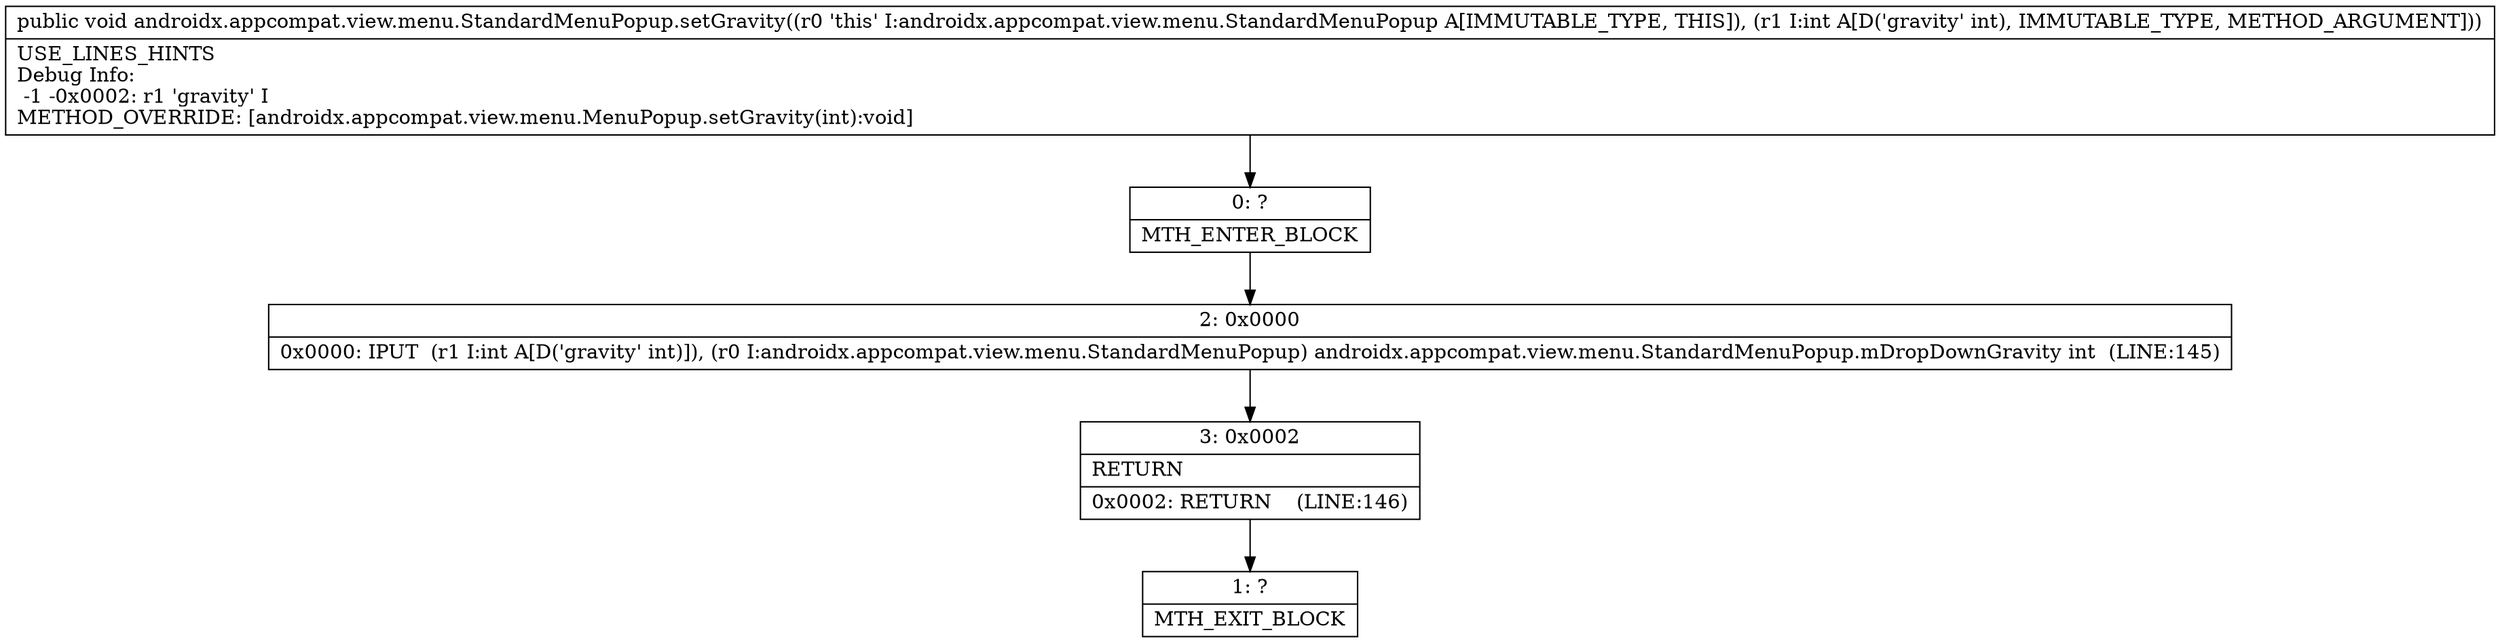 digraph "CFG forandroidx.appcompat.view.menu.StandardMenuPopup.setGravity(I)V" {
Node_0 [shape=record,label="{0\:\ ?|MTH_ENTER_BLOCK\l}"];
Node_2 [shape=record,label="{2\:\ 0x0000|0x0000: IPUT  (r1 I:int A[D('gravity' int)]), (r0 I:androidx.appcompat.view.menu.StandardMenuPopup) androidx.appcompat.view.menu.StandardMenuPopup.mDropDownGravity int  (LINE:145)\l}"];
Node_3 [shape=record,label="{3\:\ 0x0002|RETURN\l|0x0002: RETURN    (LINE:146)\l}"];
Node_1 [shape=record,label="{1\:\ ?|MTH_EXIT_BLOCK\l}"];
MethodNode[shape=record,label="{public void androidx.appcompat.view.menu.StandardMenuPopup.setGravity((r0 'this' I:androidx.appcompat.view.menu.StandardMenuPopup A[IMMUTABLE_TYPE, THIS]), (r1 I:int A[D('gravity' int), IMMUTABLE_TYPE, METHOD_ARGUMENT]))  | USE_LINES_HINTS\lDebug Info:\l  \-1 \-0x0002: r1 'gravity' I\lMETHOD_OVERRIDE: [androidx.appcompat.view.menu.MenuPopup.setGravity(int):void]\l}"];
MethodNode -> Node_0;Node_0 -> Node_2;
Node_2 -> Node_3;
Node_3 -> Node_1;
}

